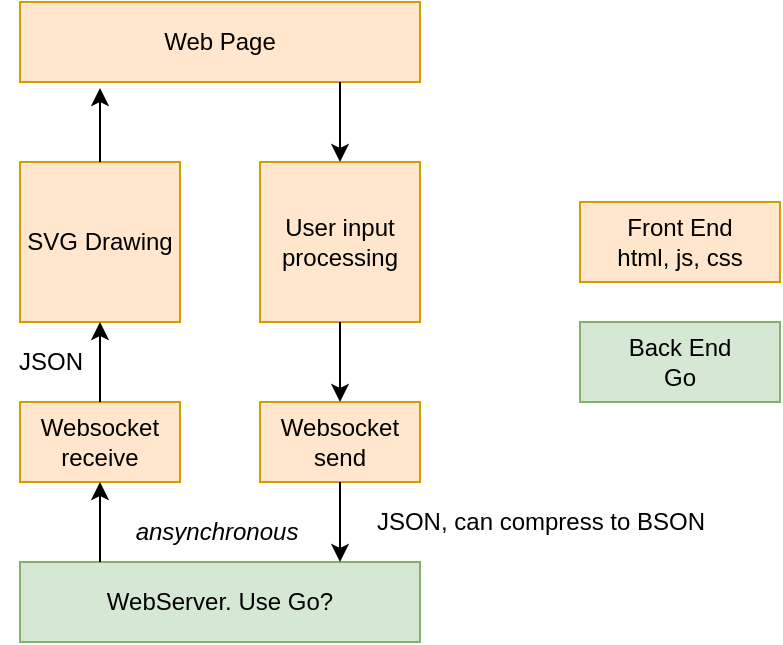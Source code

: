 <mxfile version="12.6.5" type="device"><diagram id="W4KeA28XdlCwh3DqYu1_" name="Page-1"><mxGraphModel dx="946" dy="617" grid="1" gridSize="10" guides="1" tooltips="1" connect="1" arrows="1" fold="1" page="1" pageScale="1" pageWidth="850" pageHeight="1100" math="0" shadow="0"><root><mxCell id="0"/><mxCell id="1" parent="0"/><mxCell id="zYTn0PX09hZkdl9emzfh-2" value="Web Page" style="rounded=0;whiteSpace=wrap;html=1;fillColor=#ffe6cc;strokeColor=#d79b00;" vertex="1" parent="1"><mxGeometry x="280" y="160" width="200" height="40" as="geometry"/></mxCell><mxCell id="zYTn0PX09hZkdl9emzfh-3" value="SVG Drawing" style="rounded=0;whiteSpace=wrap;html=1;fillColor=#ffe6cc;strokeColor=#d79b00;" vertex="1" parent="1"><mxGeometry x="280" y="240" width="80" height="80" as="geometry"/></mxCell><mxCell id="zYTn0PX09hZkdl9emzfh-4" value="" style="endArrow=classic;html=1;exitX=0.5;exitY=0;exitDx=0;exitDy=0;entryX=0.2;entryY=1.075;entryDx=0;entryDy=0;entryPerimeter=0;fillColor=#ffe6cc;strokeColor=#000000;" edge="1" parent="1" source="zYTn0PX09hZkdl9emzfh-3" target="zYTn0PX09hZkdl9emzfh-2"><mxGeometry width="50" height="50" relative="1" as="geometry"><mxPoint x="390" y="330" as="sourcePoint"/><mxPoint x="380" y="230" as="targetPoint"/></mxGeometry></mxCell><mxCell id="zYTn0PX09hZkdl9emzfh-5" value="User input processing" style="rounded=0;whiteSpace=wrap;html=1;fillColor=#ffe6cc;strokeColor=#d79b00;" vertex="1" parent="1"><mxGeometry x="400" y="240" width="80" height="80" as="geometry"/></mxCell><mxCell id="zYTn0PX09hZkdl9emzfh-6" value="" style="endArrow=classic;html=1;entryX=0.5;entryY=0;entryDx=0;entryDy=0;fillColor=#ffe6cc;strokeColor=#000000;" edge="1" parent="1" target="zYTn0PX09hZkdl9emzfh-5"><mxGeometry width="50" height="50" relative="1" as="geometry"><mxPoint x="440" y="200" as="sourcePoint"/><mxPoint x="330" y="213" as="targetPoint"/></mxGeometry></mxCell><mxCell id="zYTn0PX09hZkdl9emzfh-7" value="WebServer. Use Go?" style="rounded=0;whiteSpace=wrap;html=1;fillColor=#d5e8d4;strokeColor=#82b366;" vertex="1" parent="1"><mxGeometry x="280" y="440" width="200" height="40" as="geometry"/></mxCell><mxCell id="zYTn0PX09hZkdl9emzfh-8" value="Websocket&lt;br&gt;send" style="rounded=0;whiteSpace=wrap;html=1;fillColor=#ffe6cc;strokeColor=#d79b00;" vertex="1" parent="1"><mxGeometry x="400" y="360" width="80" height="40" as="geometry"/></mxCell><mxCell id="zYTn0PX09hZkdl9emzfh-9" value="" style="endArrow=classic;html=1;entryX=0.5;entryY=0;entryDx=0;entryDy=0;exitX=0.5;exitY=1;exitDx=0;exitDy=0;fillColor=#ffe6cc;strokeColor=#000000;" edge="1" parent="1" source="zYTn0PX09hZkdl9emzfh-5" target="zYTn0PX09hZkdl9emzfh-8"><mxGeometry width="50" height="50" relative="1" as="geometry"><mxPoint x="450" y="210" as="sourcePoint"/><mxPoint x="450" y="250" as="targetPoint"/></mxGeometry></mxCell><mxCell id="zYTn0PX09hZkdl9emzfh-13" value="" style="endArrow=none;html=1;endFill=0;startArrow=classic;startFill=1;" edge="1" parent="1"><mxGeometry width="50" height="50" relative="1" as="geometry"><mxPoint x="440" y="440" as="sourcePoint"/><mxPoint x="440" y="400" as="targetPoint"/></mxGeometry></mxCell><mxCell id="zYTn0PX09hZkdl9emzfh-14" value="Websocket&lt;br&gt;receive" style="rounded=0;whiteSpace=wrap;html=1;fillColor=#ffe6cc;strokeColor=#d79b00;" vertex="1" parent="1"><mxGeometry x="280" y="360" width="80" height="40" as="geometry"/></mxCell><mxCell id="zYTn0PX09hZkdl9emzfh-15" value="" style="endArrow=none;html=1;endFill=0;startArrow=classic;startFill=1;" edge="1" parent="1"><mxGeometry width="50" height="50" relative="1" as="geometry"><mxPoint x="320" y="400" as="sourcePoint"/><mxPoint x="320" y="440" as="targetPoint"/></mxGeometry></mxCell><mxCell id="zYTn0PX09hZkdl9emzfh-16" value="" style="endArrow=none;html=1;endFill=0;startArrow=classic;startFill=1;exitX=0.5;exitY=1;exitDx=0;exitDy=0;entryX=0.5;entryY=0;entryDx=0;entryDy=0;fillColor=#ffe6cc;strokeColor=#000000;" edge="1" parent="1" source="zYTn0PX09hZkdl9emzfh-3" target="zYTn0PX09hZkdl9emzfh-14"><mxGeometry width="50" height="50" relative="1" as="geometry"><mxPoint x="330" y="410" as="sourcePoint"/><mxPoint x="330" y="450" as="targetPoint"/></mxGeometry></mxCell><mxCell id="zYTn0PX09hZkdl9emzfh-17" value="JSON" style="text;html=1;align=center;verticalAlign=middle;resizable=0;points=[];autosize=1;fillColor=none;strokeColor=none;" vertex="1" parent="1"><mxGeometry x="270" y="330" width="50" height="20" as="geometry"/></mxCell><mxCell id="zYTn0PX09hZkdl9emzfh-18" value="JSON, can compress to BSON" style="text;html=1;align=center;verticalAlign=middle;resizable=0;points=[];autosize=1;" vertex="1" parent="1"><mxGeometry x="450" y="410" width="180" height="20" as="geometry"/></mxCell><mxCell id="zYTn0PX09hZkdl9emzfh-19" value="&lt;i&gt;ansynchronous&lt;/i&gt;" style="text;html=1;align=center;verticalAlign=middle;resizable=0;points=[];autosize=1;" vertex="1" parent="1"><mxGeometry x="328" y="415" width="100" height="20" as="geometry"/></mxCell><mxCell id="zYTn0PX09hZkdl9emzfh-20" value="Front End&lt;br&gt;html, js, css" style="rounded=0;whiteSpace=wrap;html=1;fillColor=#ffe6cc;strokeColor=#d79b00;" vertex="1" parent="1"><mxGeometry x="560" y="260" width="100" height="40" as="geometry"/></mxCell><mxCell id="zYTn0PX09hZkdl9emzfh-21" value="Back End&lt;br&gt;Go" style="rounded=0;whiteSpace=wrap;html=1;fillColor=#d5e8d4;strokeColor=#82b366;" vertex="1" parent="1"><mxGeometry x="560" y="320" width="100" height="40" as="geometry"/></mxCell></root></mxGraphModel></diagram></mxfile>